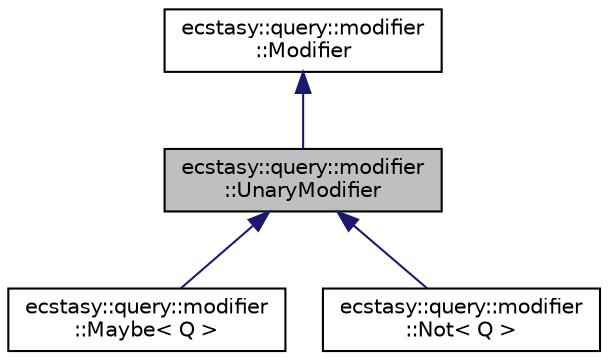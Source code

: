 digraph "ecstasy::query::modifier::UnaryModifier"
{
 // LATEX_PDF_SIZE
  edge [fontname="Helvetica",fontsize="10",labelfontname="Helvetica",labelfontsize="10"];
  node [fontname="Helvetica",fontsize="10",shape=record];
  Node1 [label="ecstasy::query::modifier\l::UnaryModifier",height=0.2,width=0.4,color="black", fillcolor="grey75", style="filled", fontcolor="black",tooltip="Base class for all query binary modifiers."];
  Node2 -> Node1 [dir="back",color="midnightblue",fontsize="10",style="solid",fontname="Helvetica"];
  Node2 [label="ecstasy::query::modifier\l::Modifier",height=0.2,width=0.4,color="black", fillcolor="white", style="filled",URL="$classecstasy_1_1query_1_1modifier_1_1_modifier.html",tooltip="Base class for all query modifiers."];
  Node1 -> Node3 [dir="back",color="midnightblue",fontsize="10",style="solid",fontname="Helvetica"];
  Node3 [label="ecstasy::query::modifier\l::Maybe\< Q \>",height=0.2,width=0.4,color="black", fillcolor="white", style="filled",URL="$classecstasy_1_1query_1_1modifier_1_1_maybe.html",tooltip="Query modifier which returns a std::optional filled when the data is existing."];
  Node1 -> Node4 [dir="back",color="midnightblue",fontsize="10",style="solid",fontname="Helvetica"];
  Node4 [label="ecstasy::query::modifier\l::Not\< Q \>",height=0.2,width=0.4,color="black", fillcolor="white", style="filled",URL="$classecstasy_1_1query_1_1modifier_1_1_not.html",tooltip="Query modifier which simply inverts the bits."];
}
